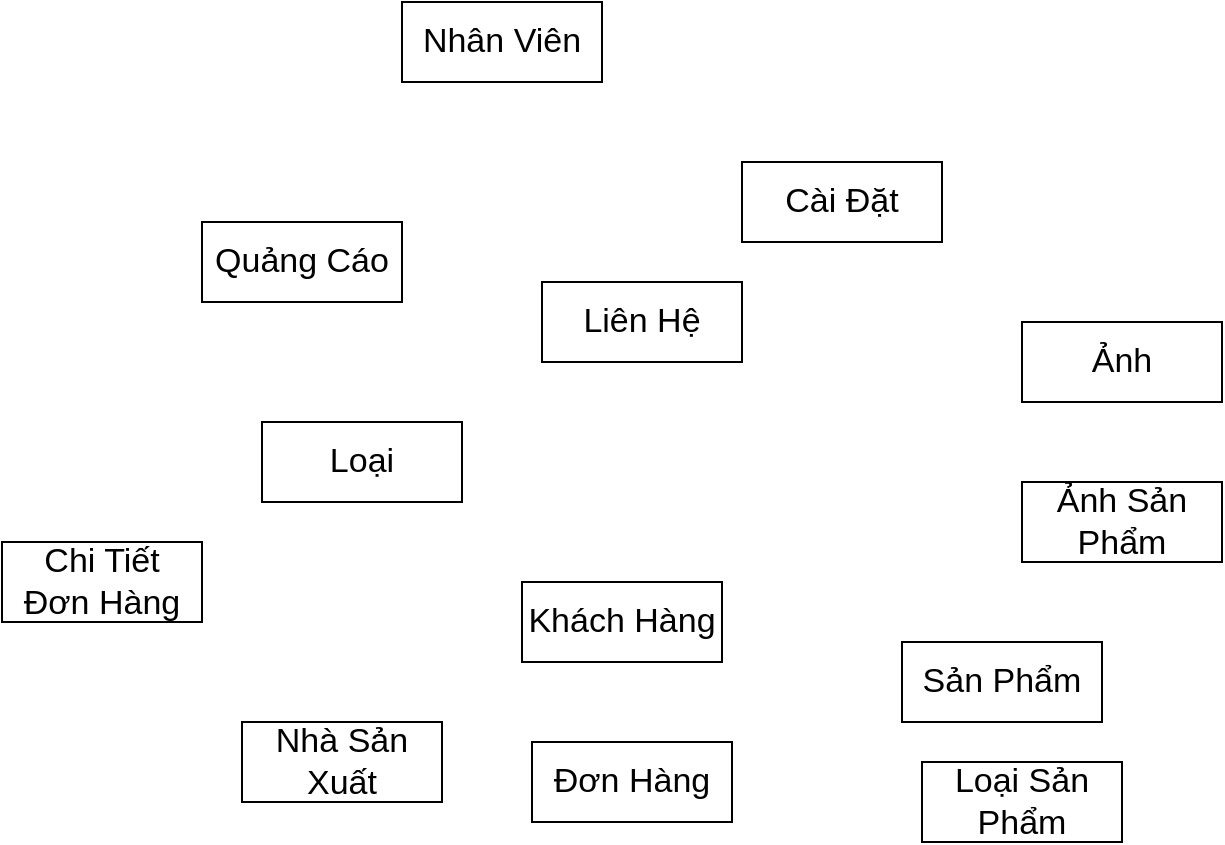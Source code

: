 <mxfile>
    <diagram id="JrGFnGLh-5854OKRY996" name="Page-1">
        <mxGraphModel dx="942" dy="515" grid="1" gridSize="10" guides="1" tooltips="1" connect="1" arrows="1" fold="1" page="1" pageScale="1" pageWidth="850" pageHeight="1100" math="0" shadow="0">
            <root>
                <mxCell id="0"/>
                <mxCell id="1" parent="0"/>
                <mxCell id="2" value="Quảng Cáo" style="whiteSpace=wrap;html=1;align=center;fontSize=17;" vertex="1" parent="1">
                    <mxGeometry x="160" y="170" width="100" height="40" as="geometry"/>
                </mxCell>
                <mxCell id="4" value="Loại" style="whiteSpace=wrap;html=1;align=center;fontSize=17;" vertex="1" parent="1">
                    <mxGeometry x="190" y="270" width="100" height="40" as="geometry"/>
                </mxCell>
                <mxCell id="5" value="Liên Hệ" style="whiteSpace=wrap;html=1;align=center;fontSize=17;" vertex="1" parent="1">
                    <mxGeometry x="330" y="200" width="100" height="40" as="geometry"/>
                </mxCell>
                <mxCell id="6" value="Khách Hàng" style="whiteSpace=wrap;html=1;align=center;fontSize=17;" vertex="1" parent="1">
                    <mxGeometry x="320" y="350" width="100" height="40" as="geometry"/>
                </mxCell>
                <mxCell id="7" value="Nhà Sản Xuất" style="whiteSpace=wrap;html=1;align=center;fontSize=17;" vertex="1" parent="1">
                    <mxGeometry x="180" y="420" width="100" height="40" as="geometry"/>
                </mxCell>
                <mxCell id="8" value="Đơn Hàng" style="whiteSpace=wrap;html=1;align=center;fontSize=17;" vertex="1" parent="1">
                    <mxGeometry x="325" y="430" width="100" height="40" as="geometry"/>
                </mxCell>
                <mxCell id="9" value="Chi Tiết &lt;br&gt;Đơn Hàng" style="whiteSpace=wrap;html=1;align=center;fontSize=17;" vertex="1" parent="1">
                    <mxGeometry x="60" y="330" width="100" height="40" as="geometry"/>
                </mxCell>
                <mxCell id="10" value="Sản Phẩm" style="whiteSpace=wrap;html=1;align=center;fontSize=17;" vertex="1" parent="1">
                    <mxGeometry x="510" y="380" width="100" height="40" as="geometry"/>
                </mxCell>
                <mxCell id="11" value="Ảnh" style="whiteSpace=wrap;html=1;align=center;fontSize=17;" vertex="1" parent="1">
                    <mxGeometry x="570" y="220" width="100" height="40" as="geometry"/>
                </mxCell>
                <mxCell id="13" value="Loại Sản Phẩm" style="whiteSpace=wrap;html=1;align=center;fontSize=17;" vertex="1" parent="1">
                    <mxGeometry x="520" y="440" width="100" height="40" as="geometry"/>
                </mxCell>
                <mxCell id="14" value="Ảnh Sản Phẩm" style="whiteSpace=wrap;html=1;align=center;fontSize=17;" vertex="1" parent="1">
                    <mxGeometry x="570" y="300" width="100" height="40" as="geometry"/>
                </mxCell>
                <mxCell id="15" value="Cài Đặt" style="whiteSpace=wrap;html=1;align=center;fontSize=17;" vertex="1" parent="1">
                    <mxGeometry x="430" y="140" width="100" height="40" as="geometry"/>
                </mxCell>
                <mxCell id="16" value="Nhân Viên" style="whiteSpace=wrap;html=1;align=center;fontSize=17;" vertex="1" parent="1">
                    <mxGeometry x="260" y="60" width="100" height="40" as="geometry"/>
                </mxCell>
            </root>
        </mxGraphModel>
    </diagram>
</mxfile>